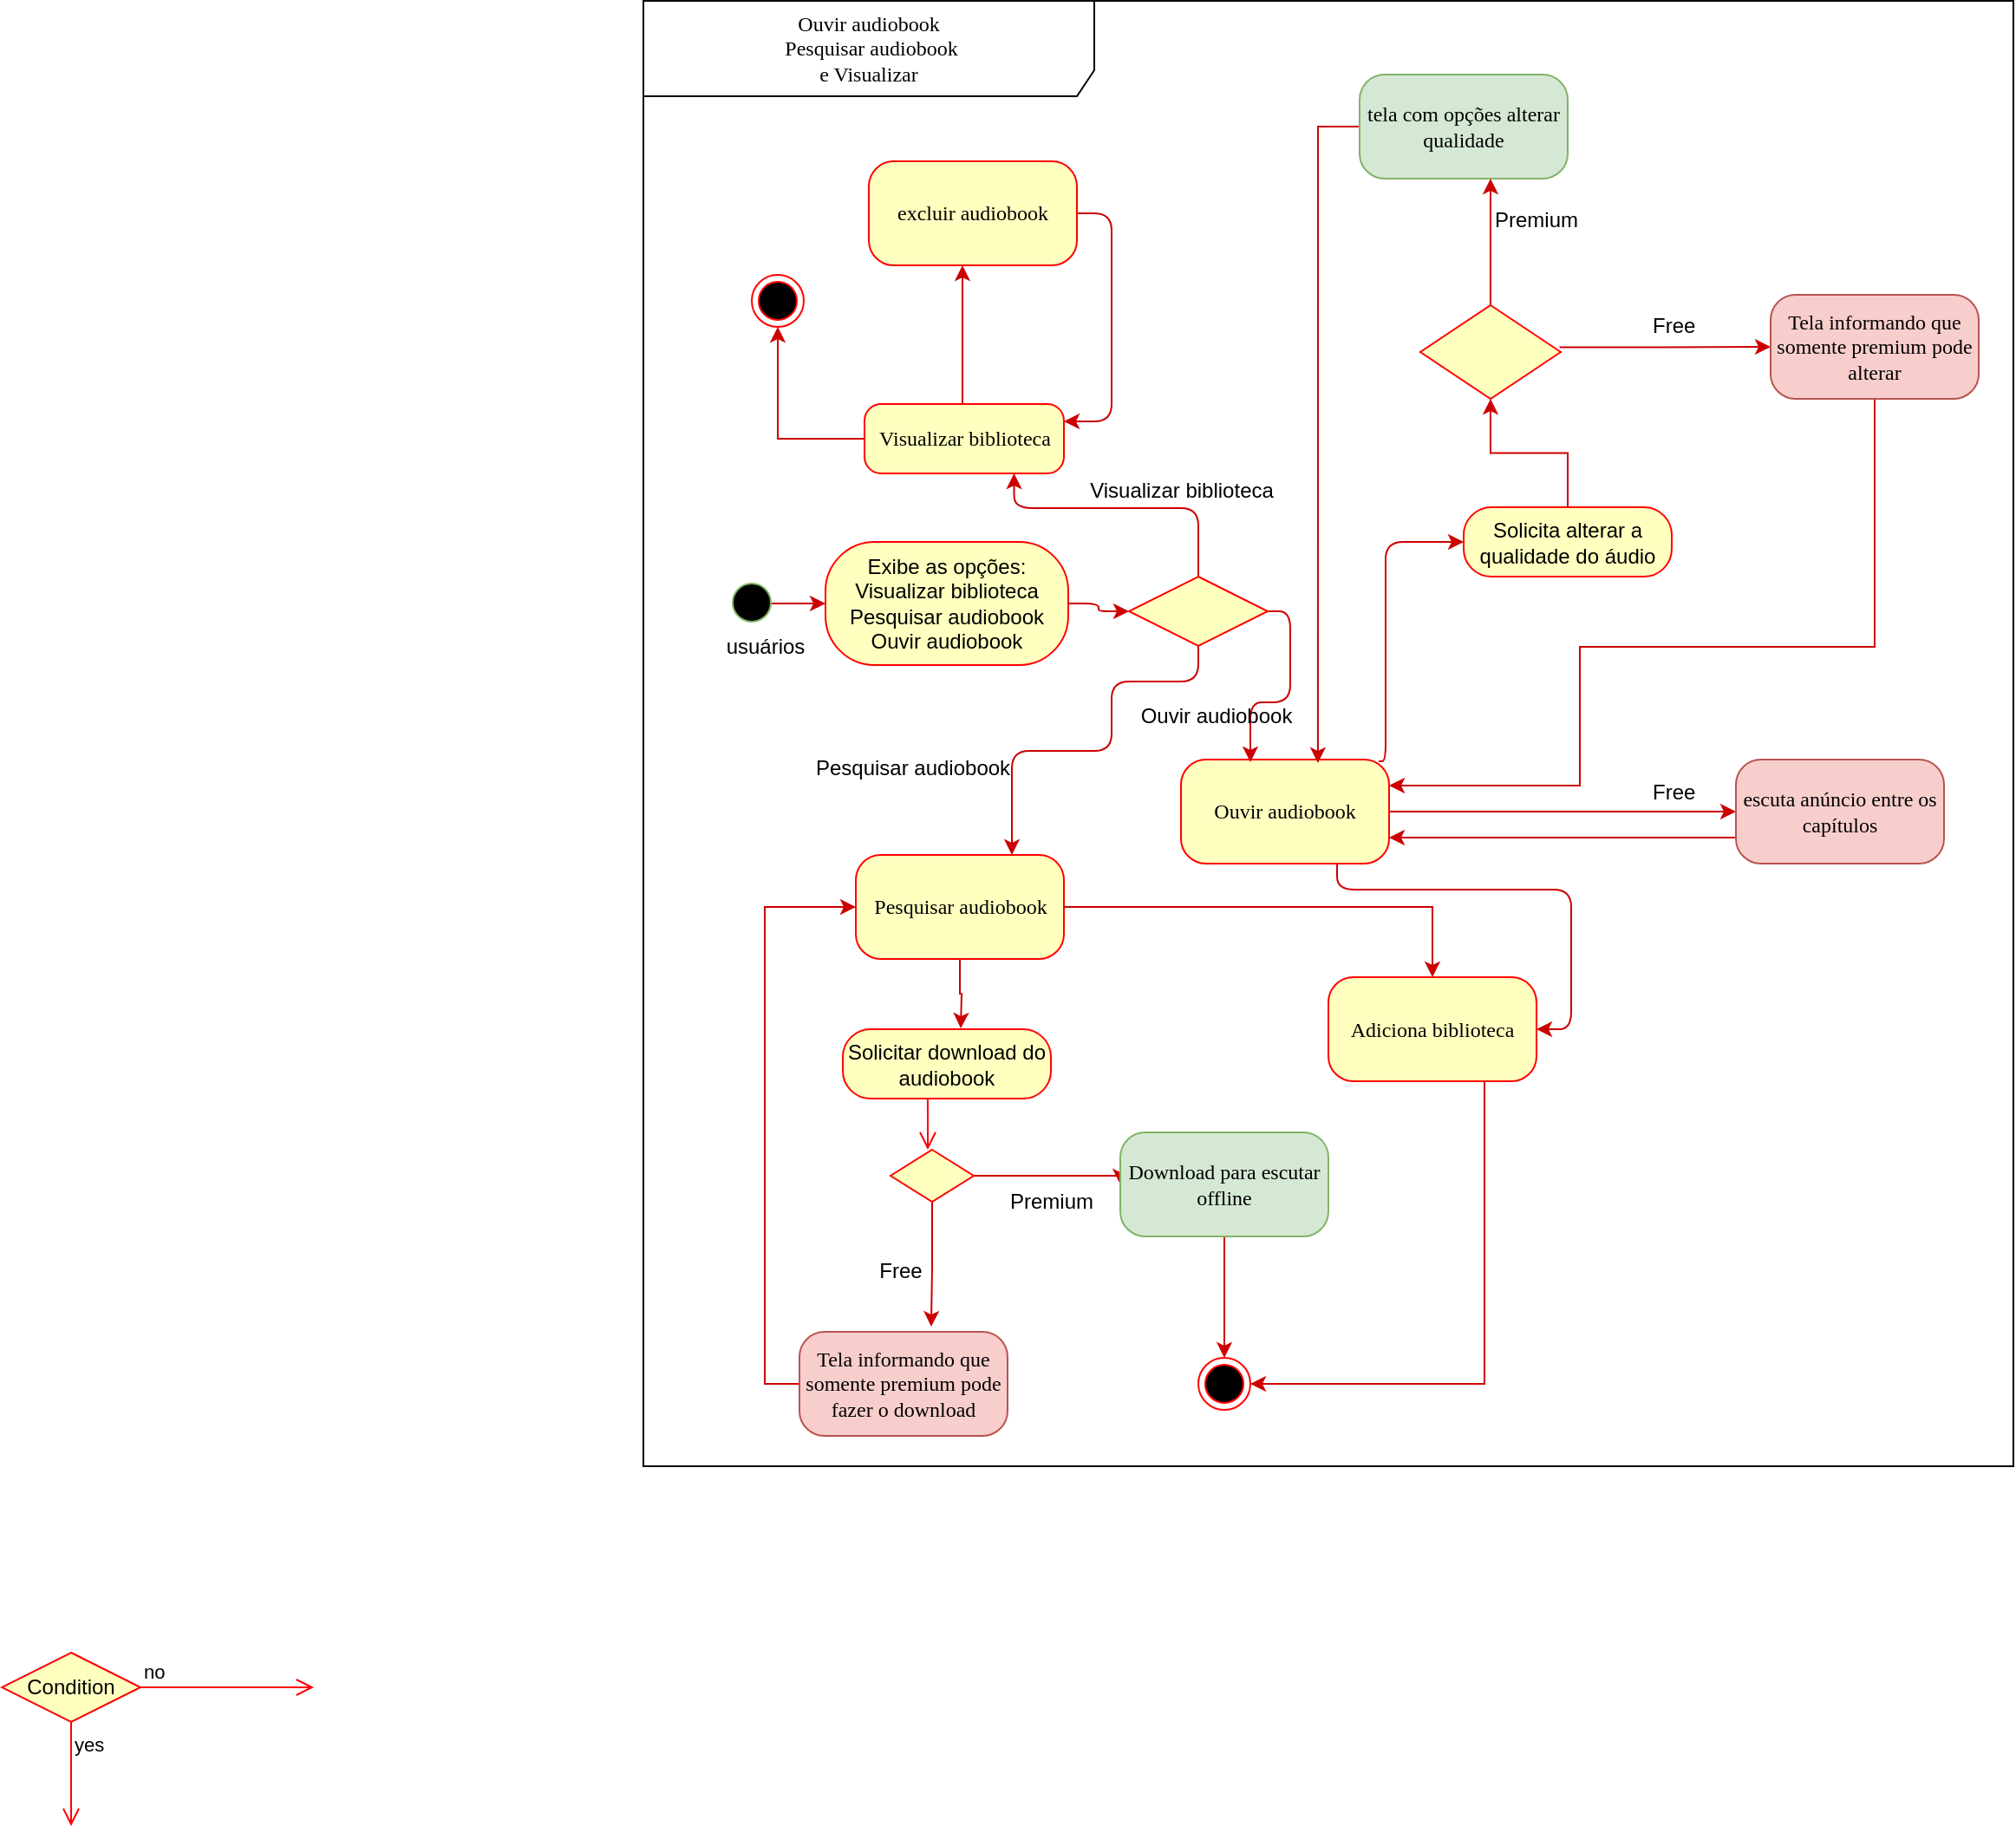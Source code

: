 <mxfile version="12.3.5" type="device" pages="1"><diagram name="Page-1" id="58cdce13-f638-feb5-8d6f-7d28b1aa9fa0"><mxGraphModel dx="2542" dy="565" grid="1" gridSize="10" guides="1" tooltips="1" connect="1" arrows="1" fold="1" page="0" pageScale="1" pageWidth="1100" pageHeight="850" background="#ffffff" math="0" shadow="0"><root><mxCell id="0"/><mxCell id="1" parent="0"/><mxCell id="2a3bc250acf0617d-8" value="&lt;div&gt;Ouvir audiobook&lt;/div&gt;&lt;div&gt;&amp;nbsp;Pesquisar audiobook&lt;/div&gt;&lt;div&gt;e Visualizar &lt;/div&gt;" style="shape=umlFrame;whiteSpace=wrap;html=1;rounded=1;shadow=0;comic=0;labelBackgroundColor=none;strokeWidth=1;fontFamily=Verdana;fontSize=12;align=center;width=260;height=55;fillColor=none;" parent="1" vertex="1"><mxGeometry x="-1220" y="47.5" width="790" height="845" as="geometry"/></mxCell><mxCell id="Dnh1qVRTEg9wgDkFDnq5-9" style="edgeStyle=orthogonalEdgeStyle;rounded=1;orthogonalLoop=1;jettySize=auto;html=1;entryX=0;entryY=0.5;entryDx=0;entryDy=0;startArrow=none;startFill=0;endArrow=classic;endFill=1;strokeColor=#CC0000;fillColor=#f8cecc;" parent="1" target="Dnh1qVRTEg9wgDkFDnq5-2" edge="1"><mxGeometry relative="1" as="geometry"><mxPoint x="-1150" y="395" as="sourcePoint"/></mxGeometry></mxCell><mxCell id="382b91b5511bd0f7-1" value="" style="ellipse;html=1;shape=startState;fillColor=#000000;strokeColor=#82b366;rounded=1;shadow=0;comic=0;labelBackgroundColor=none;fontFamily=Verdana;fontSize=12;align=center;direction=south;" parent="1" vertex="1"><mxGeometry x="-1172.5" y="379.5" width="30" height="30" as="geometry"/></mxCell><mxCell id="IIzAwqHzBDEFcfonxUpm-12" style="edgeStyle=orthogonalEdgeStyle;rounded=1;orthogonalLoop=1;jettySize=auto;html=1;strokeColor=#CC0000;entryX=0;entryY=0.5;entryDx=0;entryDy=0;exitX=0.95;exitY=0.017;exitDx=0;exitDy=0;exitPerimeter=0;" parent="1" source="IIzAwqHzBDEFcfonxUpm-3" target="30Fz-FoHu1t9HLlgrEps-18" edge="1"><mxGeometry relative="1" as="geometry"><mxPoint x="-790" y="399.5" as="targetPoint"/><Array as="points"><mxPoint x="-792" y="486"/><mxPoint x="-792" y="360"/></Array></mxGeometry></mxCell><mxCell id="30Fz-FoHu1t9HLlgrEps-7" style="edgeStyle=orthogonalEdgeStyle;rounded=1;orthogonalLoop=1;jettySize=auto;html=1;exitX=0.75;exitY=1;exitDx=0;exitDy=0;entryX=1;entryY=0.5;entryDx=0;entryDy=0;strokeColor=#CC0000;fillColor=#f8cecc;endFill=1;startFill=0;startArrow=none;" parent="1" source="IIzAwqHzBDEFcfonxUpm-3" target="IIzAwqHzBDEFcfonxUpm-50" edge="1"><mxGeometry relative="1" as="geometry"><Array as="points"><mxPoint x="-820" y="560"/><mxPoint x="-685" y="560"/><mxPoint x="-685" y="641"/></Array></mxGeometry></mxCell><mxCell id="30Fz-FoHu1t9HLlgrEps-25" style="edgeStyle=orthogonalEdgeStyle;rounded=0;orthogonalLoop=1;jettySize=auto;html=1;exitX=1;exitY=0.5;exitDx=0;exitDy=0;strokeColor=#CC0000;" parent="1" source="IIzAwqHzBDEFcfonxUpm-3" target="i0QAkPbeiiY8fThX9D7s-1" edge="1"><mxGeometry relative="1" as="geometry"/></mxCell><mxCell id="IIzAwqHzBDEFcfonxUpm-3" value="Ouvir audiobook " style="rounded=1;whiteSpace=wrap;html=1;arcSize=24;fillColor=#ffffc0;strokeColor=#ff0000;shadow=0;comic=0;labelBackgroundColor=none;fontFamily=Verdana;fontSize=12;fontColor=#000000;align=center;" parent="1" vertex="1"><mxGeometry x="-910" y="485" width="120" height="60" as="geometry"/></mxCell><mxCell id="30Fz-FoHu1t9HLlgrEps-22" value="" style="edgeStyle=orthogonalEdgeStyle;rounded=0;orthogonalLoop=1;jettySize=auto;html=1;strokeColor=#CC0000;entryX=0.658;entryY=0.033;entryDx=0;entryDy=0;entryPerimeter=0;" parent="1" source="i0QAkPbeiiY8fThX9D7s-16" target="IIzAwqHzBDEFcfonxUpm-3" edge="1"><mxGeometry relative="1" as="geometry"><mxPoint x="-887" y="120" as="targetPoint"/><Array as="points"><mxPoint x="-831" y="120"/></Array></mxGeometry></mxCell><mxCell id="i0QAkPbeiiY8fThX9D7s-16" value="tela com opções alterar qualidade" style="rounded=1;whiteSpace=wrap;html=1;arcSize=24;fillColor=#d5e8d4;strokeColor=#82b366;shadow=0;comic=0;labelBackgroundColor=none;fontFamily=Verdana;fontSize=12;align=center;" parent="1" vertex="1"><mxGeometry x="-807" y="90" width="120" height="60" as="geometry"/></mxCell><mxCell id="IIzAwqHzBDEFcfonxUpm-20" value="Premium" style="text;html=1;" parent="1" vertex="1"><mxGeometry x="-731.5" y="160" width="70" height="30" as="geometry"/></mxCell><mxCell id="Dnh1qVRTEg9wgDkFDnq5-1" style="edgeStyle=orthogonalEdgeStyle;rounded=1;orthogonalLoop=1;jettySize=auto;html=1;exitX=1;exitY=0.5;exitDx=0;exitDy=0;entryX=1;entryY=0.25;entryDx=0;entryDy=0;startArrow=none;startFill=0;endArrow=classic;endFill=1;strokeColor=#CC0000;fillColor=#f8cecc;" parent="1" source="IIzAwqHzBDEFcfonxUpm-21" target="IIzAwqHzBDEFcfonxUpm-56" edge="1"><mxGeometry relative="1" as="geometry"/></mxCell><mxCell id="IIzAwqHzBDEFcfonxUpm-21" value="excluir audiobook" style="rounded=1;whiteSpace=wrap;html=1;arcSize=24;fillColor=#ffffc0;strokeColor=#ff0000;shadow=0;comic=0;labelBackgroundColor=none;fontFamily=Verdana;fontSize=12;fontColor=#000000;align=center;" parent="1" vertex="1"><mxGeometry x="-1090" y="140" width="120" height="60" as="geometry"/></mxCell><mxCell id="i0QAkPbeiiY8fThX9D7s-35" style="edgeStyle=orthogonalEdgeStyle;rounded=0;orthogonalLoop=1;jettySize=auto;html=1;exitX=0.5;exitY=1;exitDx=0;exitDy=0;strokeColor=#CC0000;" parent="1" source="IIzAwqHzBDEFcfonxUpm-40" edge="1"><mxGeometry relative="1" as="geometry"><mxPoint x="-1037" y="640" as="targetPoint"/></mxGeometry></mxCell><mxCell id="IIzAwqHzBDEFcfonxUpm-40" value="Pesquisar audiobook" style="rounded=1;whiteSpace=wrap;html=1;arcSize=24;fillColor=#ffffc0;strokeColor=#ff0000;shadow=0;comic=0;labelBackgroundColor=none;fontFamily=Verdana;fontSize=12;fontColor=#000000;align=center;" parent="1" vertex="1"><mxGeometry x="-1097.5" y="540" width="120" height="60" as="geometry"/></mxCell><mxCell id="IIzAwqHzBDEFcfonxUpm-43" value="Premium" style="text;html=1;align=center;verticalAlign=middle;resizable=0;points=[];;autosize=1;" parent="1" vertex="1"><mxGeometry x="-1020" y="730" width="70" height="20" as="geometry"/></mxCell><mxCell id="30Fz-FoHu1t9HLlgrEps-6" style="edgeStyle=orthogonalEdgeStyle;rounded=0;orthogonalLoop=1;jettySize=auto;html=1;exitX=0.75;exitY=1;exitDx=0;exitDy=0;entryX=1;entryY=0.5;entryDx=0;entryDy=0;strokeColor=#CC0000;" parent="1" source="IIzAwqHzBDEFcfonxUpm-50" target="i0QAkPbeiiY8fThX9D7s-54" edge="1"><mxGeometry relative="1" as="geometry"/></mxCell><mxCell id="IIzAwqHzBDEFcfonxUpm-50" value="Adiciona biblioteca" style="rounded=1;whiteSpace=wrap;html=1;arcSize=24;fillColor=#ffffc0;strokeColor=#ff0000;shadow=0;comic=0;labelBackgroundColor=none;fontFamily=Verdana;fontSize=12;fontColor=#000000;align=center;" parent="1" vertex="1"><mxGeometry x="-825" y="610.5" width="120" height="60" as="geometry"/></mxCell><mxCell id="30Fz-FoHu1t9HLlgrEps-4" style="edgeStyle=orthogonalEdgeStyle;rounded=0;orthogonalLoop=1;jettySize=auto;html=1;exitX=0;exitY=0.5;exitDx=0;exitDy=0;strokeColor=#CC0000;" parent="1" source="IIzAwqHzBDEFcfonxUpm-56" target="30Fz-FoHu1t9HLlgrEps-3" edge="1"><mxGeometry relative="1" as="geometry"/></mxCell><mxCell id="IIzAwqHzBDEFcfonxUpm-56" value="Visualizar biblioteca" style="rounded=1;whiteSpace=wrap;html=1;arcSize=24;fillColor=#ffffc0;strokeColor=#ff0000;shadow=0;comic=0;labelBackgroundColor=none;fontFamily=Verdana;fontSize=12;fontColor=#000000;align=center;" parent="1" vertex="1"><mxGeometry x="-1092.5" y="280" width="115" height="40" as="geometry"/></mxCell><mxCell id="Dnh1qVRTEg9wgDkFDnq5-15" style="edgeStyle=orthogonalEdgeStyle;rounded=1;orthogonalLoop=1;jettySize=auto;html=1;exitX=0;exitY=0.75;exitDx=0;exitDy=0;entryX=1;entryY=0.75;entryDx=0;entryDy=0;startArrow=none;startFill=0;endArrow=classic;endFill=1;strokeColor=#CC0000;fillColor=#f8cecc;" parent="1" source="i0QAkPbeiiY8fThX9D7s-1" target="IIzAwqHzBDEFcfonxUpm-3" edge="1"><mxGeometry relative="1" as="geometry"><Array as="points"/></mxGeometry></mxCell><mxCell id="i0QAkPbeiiY8fThX9D7s-1" value="escuta anúncio entre os capítulos" style="rounded=1;whiteSpace=wrap;html=1;arcSize=24;fillColor=#f8cecc;strokeColor=#b85450;shadow=0;comic=0;labelBackgroundColor=none;fontFamily=Verdana;fontSize=12;align=center;" parent="1" vertex="1"><mxGeometry x="-590" y="485" width="120" height="60" as="geometry"/></mxCell><mxCell id="i0QAkPbeiiY8fThX9D7s-20" style="edgeStyle=orthogonalEdgeStyle;rounded=0;orthogonalLoop=1;jettySize=auto;html=1;exitX=0.5;exitY=0;exitDx=0;exitDy=0;strokeColor=#CC0000;" parent="1" source="i0QAkPbeiiY8fThX9D7s-18" edge="1"><mxGeometry relative="1" as="geometry"><mxPoint x="-731" y="150" as="targetPoint"/><Array as="points"><mxPoint x="-731" y="150"/></Array></mxGeometry></mxCell><mxCell id="i0QAkPbeiiY8fThX9D7s-21" style="edgeStyle=orthogonalEdgeStyle;rounded=0;orthogonalLoop=1;jettySize=auto;html=1;strokeColor=#CC0000;entryX=0;entryY=0.5;entryDx=0;entryDy=0;exitX=0.991;exitY=0.449;exitDx=0;exitDy=0;exitPerimeter=0;" parent="1" source="i0QAkPbeiiY8fThX9D7s-18" target="i0QAkPbeiiY8fThX9D7s-23" edge="1"><mxGeometry relative="1" as="geometry"><mxPoint x="-713" y="494.5" as="targetPoint"/><mxPoint x="-688.841" y="246.5" as="sourcePoint"/></mxGeometry></mxCell><mxCell id="i0QAkPbeiiY8fThX9D7s-18" value="" style="rhombus;whiteSpace=wrap;html=1;fillColor=#ffffc0;strokeColor=#ff0000;" parent="1" vertex="1"><mxGeometry x="-772" y="223" width="81" height="54" as="geometry"/></mxCell><mxCell id="30Fz-FoHu1t9HLlgrEps-24" value="" style="edgeStyle=orthogonalEdgeStyle;rounded=0;orthogonalLoop=1;jettySize=auto;html=1;strokeColor=#CC0000;entryX=1;entryY=0.25;entryDx=0;entryDy=0;" parent="1" source="i0QAkPbeiiY8fThX9D7s-23" target="IIzAwqHzBDEFcfonxUpm-3" edge="1"><mxGeometry relative="1" as="geometry"><mxPoint x="-510" y="357" as="targetPoint"/><Array as="points"><mxPoint x="-510" y="420"/><mxPoint x="-680" y="420"/><mxPoint x="-680" y="500"/></Array></mxGeometry></mxCell><mxCell id="i0QAkPbeiiY8fThX9D7s-23" value="Tela informando que somente premium pode alterar " style="rounded=1;whiteSpace=wrap;html=1;arcSize=24;fillColor=#f8cecc;strokeColor=#b85450;shadow=0;comic=0;labelBackgroundColor=none;fontFamily=Verdana;fontSize=12;align=center;" parent="1" vertex="1"><mxGeometry x="-570" y="217" width="120" height="60" as="geometry"/></mxCell><mxCell id="i0QAkPbeiiY8fThX9D7s-24" value="Free" style="text;html=1;" parent="1" vertex="1"><mxGeometry x="-640" y="220.5" width="80" height="30" as="geometry"/></mxCell><mxCell id="i0QAkPbeiiY8fThX9D7s-29" value="Condition" style="rhombus;whiteSpace=wrap;html=1;fillColor=#ffffc0;strokeColor=#ff0000;" parent="1" vertex="1"><mxGeometry x="-1590" y="1000" width="80" height="40" as="geometry"/></mxCell><mxCell id="i0QAkPbeiiY8fThX9D7s-30" value="no" style="edgeStyle=orthogonalEdgeStyle;html=1;align=left;verticalAlign=bottom;endArrow=open;endSize=8;strokeColor=#ff0000;" parent="1" source="i0QAkPbeiiY8fThX9D7s-29" edge="1"><mxGeometry x="-1" relative="1" as="geometry"><mxPoint x="-1410" y="1020" as="targetPoint"/></mxGeometry></mxCell><mxCell id="i0QAkPbeiiY8fThX9D7s-31" value="yes" style="edgeStyle=orthogonalEdgeStyle;html=1;align=left;verticalAlign=top;endArrow=open;endSize=8;strokeColor=#ff0000;" parent="1" source="i0QAkPbeiiY8fThX9D7s-29" edge="1"><mxGeometry x="-1" relative="1" as="geometry"><mxPoint x="-1550" y="1100" as="targetPoint"/></mxGeometry></mxCell><mxCell id="i0QAkPbeiiY8fThX9D7s-36" style="edgeStyle=orthogonalEdgeStyle;rounded=0;orthogonalLoop=1;jettySize=auto;html=1;exitX=1;exitY=0.5;exitDx=0;exitDy=0;strokeColor=#CC0000;" parent="1" source="IIzAwqHzBDEFcfonxUpm-40" target="IIzAwqHzBDEFcfonxUpm-50" edge="1"><mxGeometry relative="1" as="geometry"><mxPoint x="-930" y="630" as="targetPoint"/></mxGeometry></mxCell><mxCell id="i0QAkPbeiiY8fThX9D7s-39" style="edgeStyle=orthogonalEdgeStyle;rounded=0;orthogonalLoop=1;jettySize=auto;html=1;strokeColor=#CC0000;entryX=0;entryY=0.5;entryDx=0;entryDy=0;exitX=1;exitY=0.5;exitDx=0;exitDy=0;" parent="1" source="i0QAkPbeiiY8fThX9D7s-32" target="i0QAkPbeiiY8fThX9D7s-40" edge="1"><mxGeometry relative="1" as="geometry"><mxPoint x="-1000" y="730" as="targetPoint"/><Array as="points"><mxPoint x="-945" y="725"/></Array></mxGeometry></mxCell><mxCell id="30Fz-FoHu1t9HLlgrEps-11" value="" style="edgeStyle=orthogonalEdgeStyle;rounded=0;orthogonalLoop=1;jettySize=auto;html=1;strokeColor=#CC0000;entryX=0.633;entryY=-0.05;entryDx=0;entryDy=0;entryPerimeter=0;" parent="1" source="i0QAkPbeiiY8fThX9D7s-32" target="30Fz-FoHu1t9HLlgrEps-10" edge="1"><mxGeometry relative="1" as="geometry"/></mxCell><mxCell id="i0QAkPbeiiY8fThX9D7s-32" value="" style="rhombus;whiteSpace=wrap;html=1;fillColor=#ffffc0;strokeColor=#ff0000;" parent="1" vertex="1"><mxGeometry x="-1077.5" y="710" width="48" height="30" as="geometry"/></mxCell><mxCell id="i0QAkPbeiiY8fThX9D7s-41" style="edgeStyle=orthogonalEdgeStyle;rounded=0;orthogonalLoop=1;jettySize=auto;html=1;strokeColor=#CC0000;entryX=0.5;entryY=0;entryDx=0;entryDy=0;" parent="1" source="i0QAkPbeiiY8fThX9D7s-40" target="i0QAkPbeiiY8fThX9D7s-54" edge="1"><mxGeometry relative="1" as="geometry"><mxPoint x="-772" y="760" as="targetPoint"/></mxGeometry></mxCell><mxCell id="i0QAkPbeiiY8fThX9D7s-40" value="Download para escutar offline" style="rounded=1;whiteSpace=wrap;html=1;arcSize=24;fillColor=#d5e8d4;strokeColor=#82b366;shadow=0;comic=0;labelBackgroundColor=none;fontFamily=Verdana;fontSize=12;align=center;" parent="1" vertex="1"><mxGeometry x="-945" y="700" width="120" height="60" as="geometry"/></mxCell><mxCell id="i0QAkPbeiiY8fThX9D7s-49" value="usuários" style="text;html=1;align=center;verticalAlign=middle;resizable=0;points=[];;autosize=1;" parent="1" vertex="1"><mxGeometry x="-1180" y="409.5" width="60" height="20" as="geometry"/></mxCell><mxCell id="i0QAkPbeiiY8fThX9D7s-54" value="" style="ellipse;html=1;shape=endState;fillColor=#000000;strokeColor=#ff0000;" parent="1" vertex="1"><mxGeometry x="-900" y="830.0" width="30" height="30" as="geometry"/></mxCell><mxCell id="i0QAkPbeiiY8fThX9D7s-59" value="Free" style="text;html=1;" parent="1" vertex="1"><mxGeometry x="-640" y="490" width="50" height="30" as="geometry"/></mxCell><mxCell id="30Fz-FoHu1t9HLlgrEps-2" value="" style="endArrow=classic;startArrow=none;html=1;fillColor=#f8cecc;strokeColor=#CC0000;entryX=0.45;entryY=1;entryDx=0;entryDy=0;entryPerimeter=0;endFill=1;startFill=0;" parent="1" target="IIzAwqHzBDEFcfonxUpm-21" edge="1"><mxGeometry width="50" height="50" relative="1" as="geometry"><mxPoint x="-1036" y="280" as="sourcePoint"/><mxPoint x="-1030" y="200" as="targetPoint"/><Array as="points"/></mxGeometry></mxCell><mxCell id="30Fz-FoHu1t9HLlgrEps-3" value="" style="ellipse;html=1;shape=endState;fillColor=#000000;strokeColor=#ff0000;" parent="1" vertex="1"><mxGeometry x="-1157.5" y="205.5" width="30" height="30" as="geometry"/></mxCell><mxCell id="30Fz-FoHu1t9HLlgrEps-5" style="edgeStyle=orthogonalEdgeStyle;rounded=0;orthogonalLoop=1;jettySize=auto;html=1;exitX=0.5;exitY=1;exitDx=0;exitDy=0;strokeColor=#CC0000;" parent="1" source="i0QAkPbeiiY8fThX9D7s-54" target="i0QAkPbeiiY8fThX9D7s-54" edge="1"><mxGeometry relative="1" as="geometry"/></mxCell><mxCell id="30Fz-FoHu1t9HLlgrEps-8" value="Solicitar download do audiobook" style="rounded=1;whiteSpace=wrap;html=1;arcSize=40;fontColor=#000000;fillColor=#ffffc0;strokeColor=#ff0000;" parent="1" vertex="1"><mxGeometry x="-1105" y="640.5" width="120" height="40" as="geometry"/></mxCell><mxCell id="30Fz-FoHu1t9HLlgrEps-9" value="" style="edgeStyle=orthogonalEdgeStyle;html=1;verticalAlign=bottom;endArrow=open;endSize=8;strokeColor=#ff0000;exitX=0.408;exitY=1.013;exitDx=0;exitDy=0;exitPerimeter=0;" parent="1" source="30Fz-FoHu1t9HLlgrEps-8" edge="1"><mxGeometry relative="1" as="geometry"><mxPoint x="-1056" y="710" as="targetPoint"/></mxGeometry></mxCell><mxCell id="30Fz-FoHu1t9HLlgrEps-17" style="edgeStyle=orthogonalEdgeStyle;rounded=0;orthogonalLoop=1;jettySize=auto;html=1;exitX=0;exitY=0.5;exitDx=0;exitDy=0;entryX=0;entryY=0.5;entryDx=0;entryDy=0;strokeColor=#CC0000;" parent="1" source="30Fz-FoHu1t9HLlgrEps-10" target="IIzAwqHzBDEFcfonxUpm-40" edge="1"><mxGeometry relative="1" as="geometry"/></mxCell><mxCell id="30Fz-FoHu1t9HLlgrEps-10" value="Tela informando que somente premium pode fazer o download" style="rounded=1;whiteSpace=wrap;html=1;arcSize=24;fillColor=#f8cecc;strokeColor=#b85450;shadow=0;comic=0;labelBackgroundColor=none;fontFamily=Verdana;fontSize=12;align=center;" parent="1" vertex="1"><mxGeometry x="-1130" y="815" width="120" height="60" as="geometry"/></mxCell><mxCell id="30Fz-FoHu1t9HLlgrEps-13" value="Free" style="text;html=1;align=center;verticalAlign=middle;resizable=0;points=[];;autosize=1;" parent="1" vertex="1"><mxGeometry x="-1092.5" y="770" width="40" height="20" as="geometry"/></mxCell><mxCell id="30Fz-FoHu1t9HLlgrEps-20" style="edgeStyle=orthogonalEdgeStyle;rounded=0;orthogonalLoop=1;jettySize=auto;html=1;exitX=0.5;exitY=0;exitDx=0;exitDy=0;entryX=0.5;entryY=1;entryDx=0;entryDy=0;strokeColor=#CC0000;" parent="1" source="30Fz-FoHu1t9HLlgrEps-18" target="i0QAkPbeiiY8fThX9D7s-18" edge="1"><mxGeometry relative="1" as="geometry"/></mxCell><mxCell id="30Fz-FoHu1t9HLlgrEps-18" value="Solicita alterar a qualidade do áudio" style="rounded=1;whiteSpace=wrap;html=1;arcSize=40;fontColor=#000000;fillColor=#ffffc0;strokeColor=#ff0000;" parent="1" vertex="1"><mxGeometry x="-747" y="339.5" width="120" height="40" as="geometry"/></mxCell><mxCell id="Dnh1qVRTEg9wgDkFDnq5-2" value="Exibe as opções:&lt;br&gt;Visualizar biblioteca&lt;br&gt;Pesquisar audiobook&lt;br&gt;Ouvir audiobook" style="rounded=1;whiteSpace=wrap;html=1;arcSize=40;fontColor=#000000;fillColor=#ffffc0;strokeColor=#ff0000;" parent="1" vertex="1"><mxGeometry x="-1115" y="359.5" width="140" height="71" as="geometry"/></mxCell><mxCell id="Dnh1qVRTEg9wgDkFDnq5-3" value="" style="edgeStyle=orthogonalEdgeStyle;html=1;verticalAlign=middle;endArrow=classic;strokeColor=#CC0000;entryX=0;entryY=0.5;entryDx=0;entryDy=0;fillColor=#f8cecc;endFill=1;startFill=0;startArrow=none;" parent="1" source="Dnh1qVRTEg9wgDkFDnq5-2" target="Dnh1qVRTEg9wgDkFDnq5-4" edge="1"><mxGeometry relative="1" as="geometry"><mxPoint x="-950" y="479.5" as="targetPoint"/></mxGeometry></mxCell><mxCell id="Dnh1qVRTEg9wgDkFDnq5-10" style="edgeStyle=orthogonalEdgeStyle;rounded=1;orthogonalLoop=1;jettySize=auto;html=1;exitX=0.5;exitY=0;exitDx=0;exitDy=0;entryX=0.75;entryY=1;entryDx=0;entryDy=0;startArrow=none;startFill=0;endArrow=classic;endFill=1;strokeColor=#CC0000;fillColor=#f8cecc;" parent="1" source="Dnh1qVRTEg9wgDkFDnq5-4" target="IIzAwqHzBDEFcfonxUpm-56" edge="1"><mxGeometry relative="1" as="geometry"><Array as="points"><mxPoint x="-900" y="340"/><mxPoint x="-1006" y="340"/></Array></mxGeometry></mxCell><mxCell id="Dnh1qVRTEg9wgDkFDnq5-12" style="edgeStyle=orthogonalEdgeStyle;rounded=1;orthogonalLoop=1;jettySize=auto;html=1;exitX=1;exitY=0.5;exitDx=0;exitDy=0;entryX=0.308;entryY=0.033;entryDx=0;entryDy=0;entryPerimeter=0;startArrow=none;startFill=0;endArrow=classic;endFill=1;strokeColor=#CC0000;fillColor=#f8cecc;" parent="1" source="Dnh1qVRTEg9wgDkFDnq5-4" edge="1"><mxGeometry relative="1" as="geometry"><mxPoint x="-857" y="399.5" as="sourcePoint"/><mxPoint x="-870" y="486.5" as="targetPoint"/><Array as="points"><mxPoint x="-847" y="400"/><mxPoint x="-847" y="452"/><mxPoint x="-870" y="452"/></Array></mxGeometry></mxCell><mxCell id="Dnh1qVRTEg9wgDkFDnq5-13" style="edgeStyle=orthogonalEdgeStyle;rounded=1;orthogonalLoop=1;jettySize=auto;html=1;exitX=0.5;exitY=1;exitDx=0;exitDy=0;entryX=0.75;entryY=0;entryDx=0;entryDy=0;startArrow=none;startFill=0;endArrow=classic;endFill=1;strokeColor=#CC0000;fillColor=#f8cecc;" parent="1" source="Dnh1qVRTEg9wgDkFDnq5-4" target="IIzAwqHzBDEFcfonxUpm-40" edge="1"><mxGeometry relative="1" as="geometry"><Array as="points"><mxPoint x="-900" y="440"/><mxPoint x="-950" y="440"/><mxPoint x="-950" y="480"/><mxPoint x="-1007" y="480"/></Array></mxGeometry></mxCell><mxCell id="Dnh1qVRTEg9wgDkFDnq5-4" value="" style="rhombus;whiteSpace=wrap;html=1;fillColor=#ffffc0;strokeColor=#ff0000;" parent="1" vertex="1"><mxGeometry x="-940" y="379.5" width="80" height="40" as="geometry"/></mxCell><mxCell id="Dnh1qVRTEg9wgDkFDnq5-14" value="Pesquisar audiobook" style="text;html=1;align=center;verticalAlign=middle;resizable=0;points=[];;autosize=1;" parent="1" vertex="1"><mxGeometry x="-1130" y="480" width="130" height="20" as="geometry"/></mxCell><mxCell id="Dnh1qVRTEg9wgDkFDnq5-16" value="Visualizar biblioteca" style="text;html=1;align=center;verticalAlign=middle;resizable=0;points=[];;autosize=1;" parent="1" vertex="1"><mxGeometry x="-970" y="319.5" width="120" height="20" as="geometry"/></mxCell><mxCell id="Dnh1qVRTEg9wgDkFDnq5-17" value="Ouvir audiobook" style="text;html=1;align=center;verticalAlign=middle;resizable=0;points=[];;autosize=1;rotation=0;" parent="1" vertex="1"><mxGeometry x="-940" y="450" width="100" height="20" as="geometry"/></mxCell></root></mxGraphModel></diagram></mxfile>